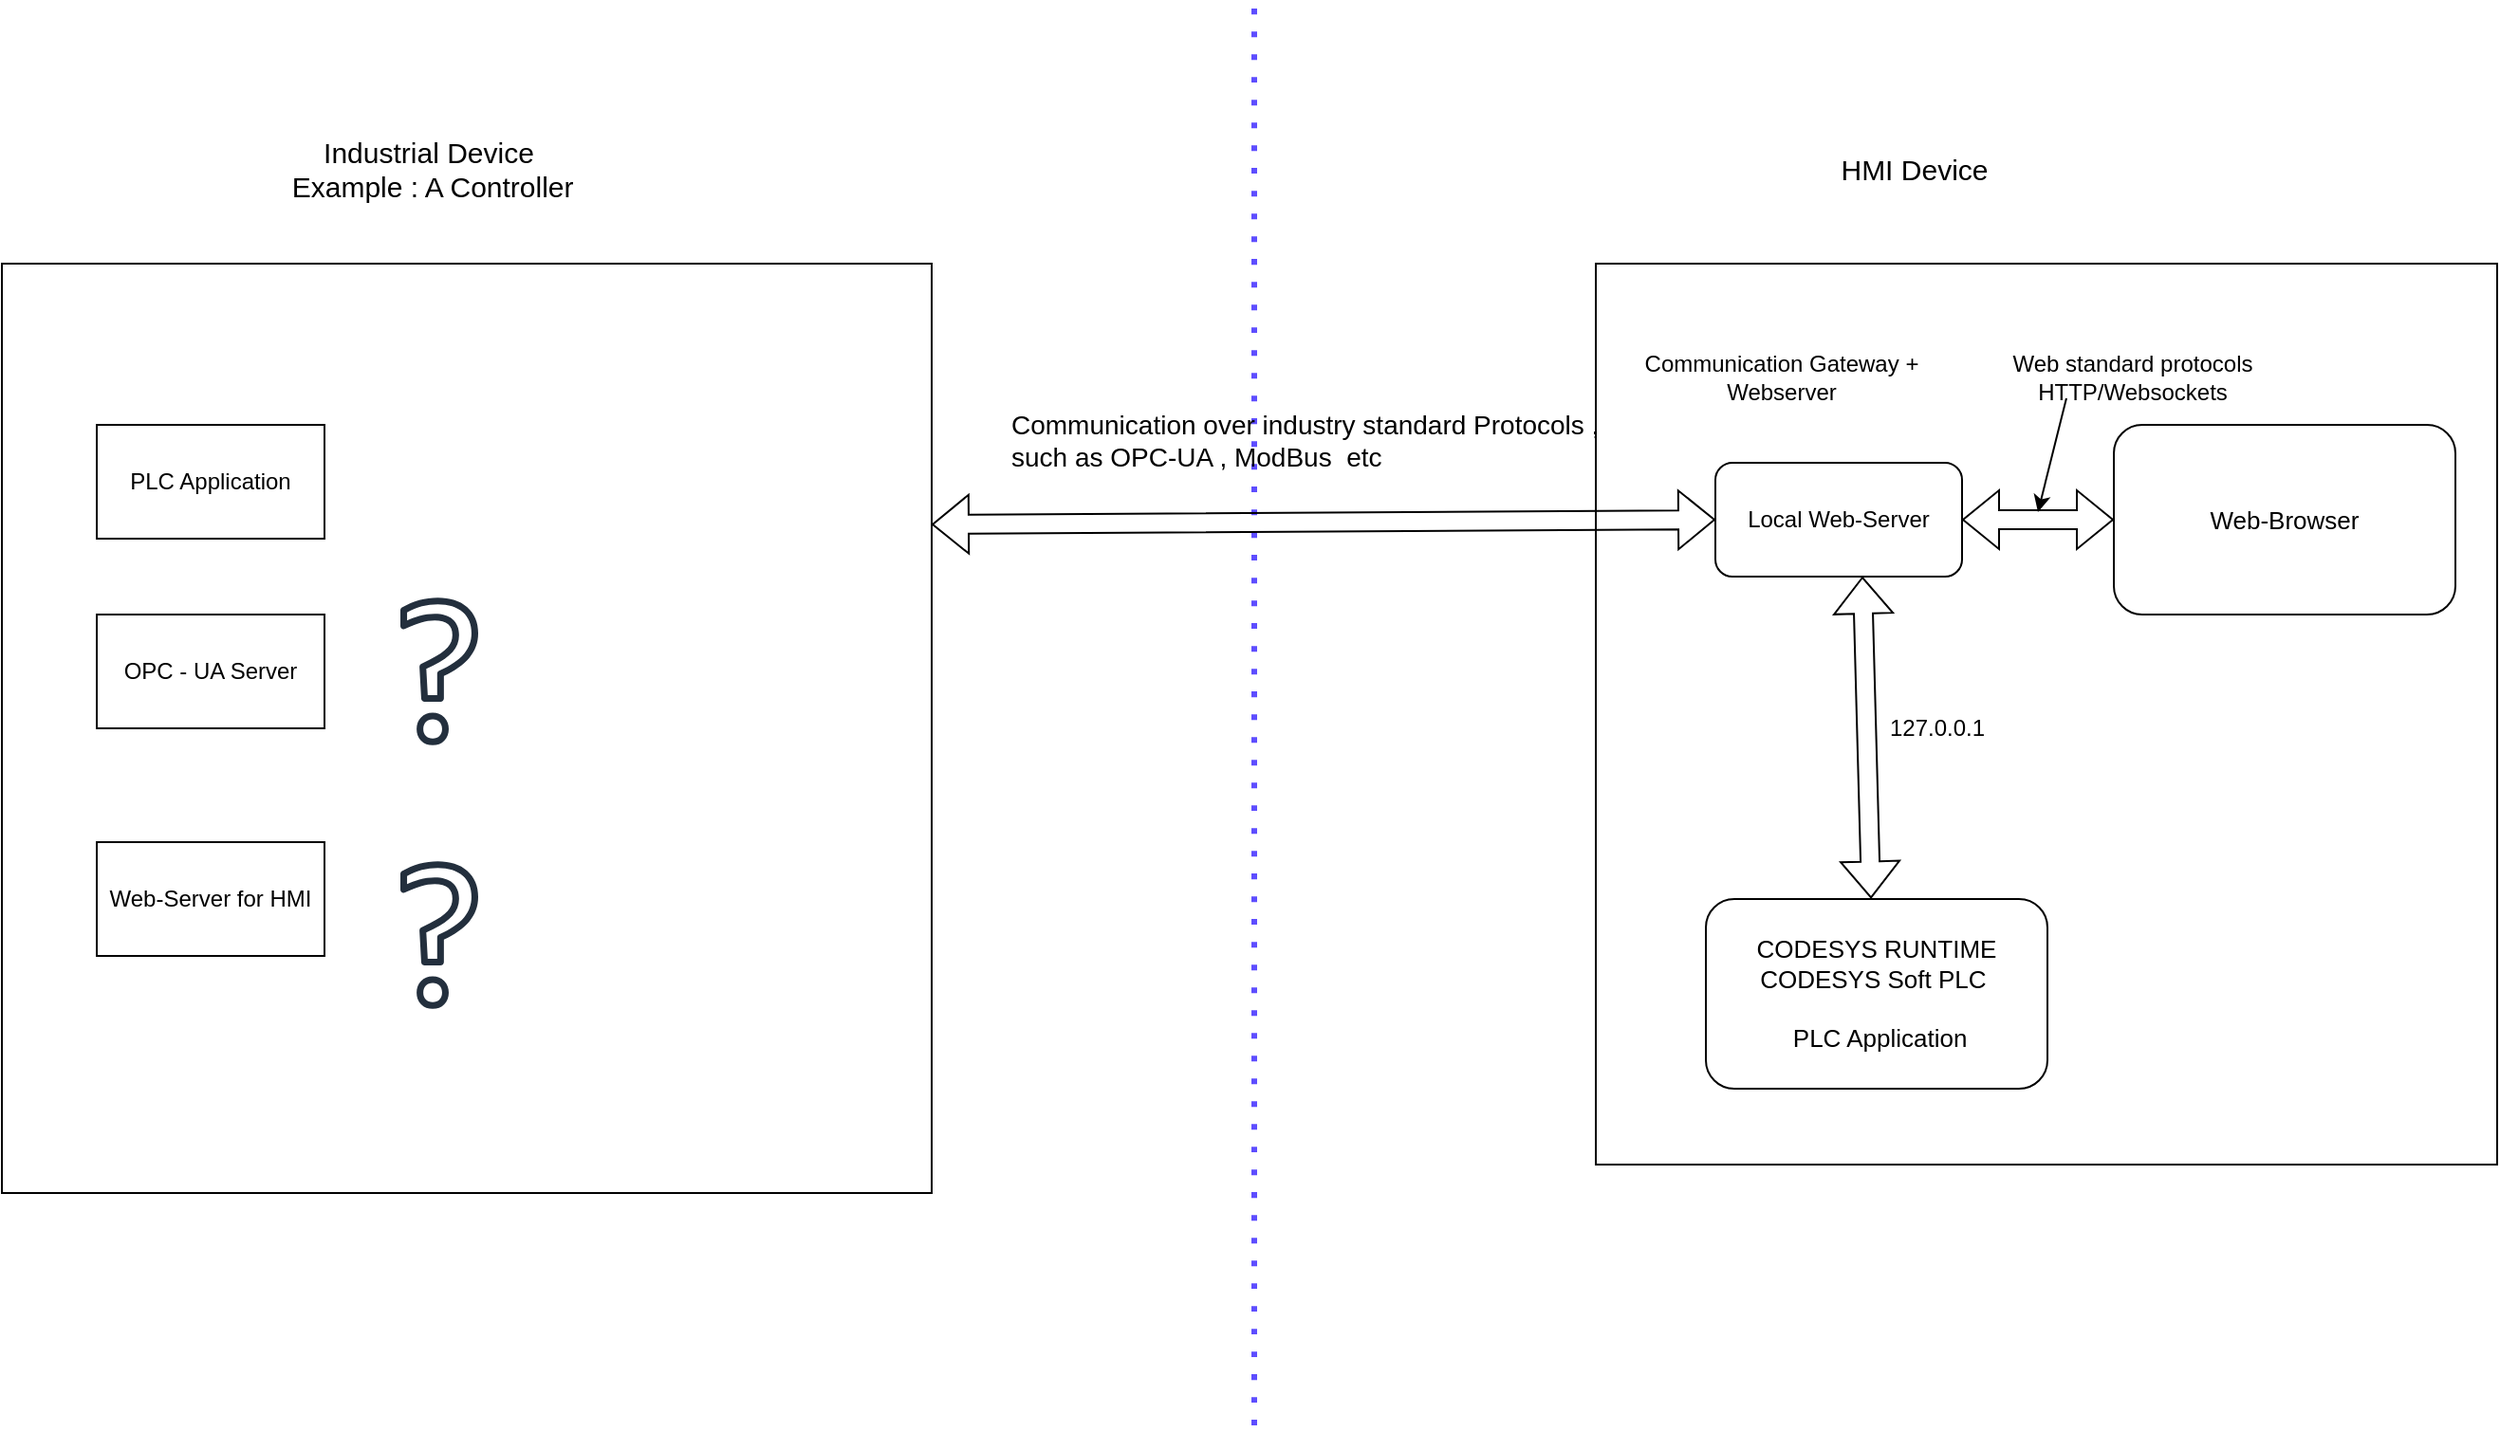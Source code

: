 <mxfile version="24.6.4" type="github">
  <diagram name="Page-1" id="cDvSa5qI897H98x1VeQ1">
    <mxGraphModel dx="1618" dy="772" grid="1" gridSize="10" guides="1" tooltips="1" connect="1" arrows="1" fold="1" page="1" pageScale="1" pageWidth="1600" pageHeight="900" math="0" shadow="0">
      <root>
        <mxCell id="0" />
        <mxCell id="1" parent="0" />
        <mxCell id="njM5MaGN8vfAD32rbpEJ-2" value="" style="endArrow=none;dashed=1;html=1;dashPattern=1 3;strokeWidth=3;rounded=0;curved=1;strokeColor=#5E4DFF;startSize=0;endSize=18;" edge="1" parent="1">
          <mxGeometry width="50" height="50" relative="1" as="geometry">
            <mxPoint x="720" y="787.5" as="sourcePoint" />
            <mxPoint x="720" y="37.5" as="targetPoint" />
          </mxGeometry>
        </mxCell>
        <mxCell id="njM5MaGN8vfAD32rbpEJ-4" value="" style="whiteSpace=wrap;html=1;aspect=fixed;" vertex="1" parent="1">
          <mxGeometry x="900" y="175" width="475" height="475" as="geometry" />
        </mxCell>
        <mxCell id="njM5MaGN8vfAD32rbpEJ-5" value="HMI Device" style="text;html=1;align=center;verticalAlign=middle;whiteSpace=wrap;rounded=0;fontSize=15;" vertex="1" parent="1">
          <mxGeometry x="1003" y="110" width="130" height="30" as="geometry" />
        </mxCell>
        <mxCell id="njM5MaGN8vfAD32rbpEJ-6" value="" style="whiteSpace=wrap;html=1;aspect=fixed;" vertex="1" parent="1">
          <mxGeometry x="60" y="175" width="490" height="490" as="geometry" />
        </mxCell>
        <mxCell id="njM5MaGN8vfAD32rbpEJ-7" value="Industrial Device&lt;div&gt;&amp;nbsp;Example : A Controller&lt;/div&gt;" style="text;html=1;align=center;verticalAlign=middle;whiteSpace=wrap;rounded=0;fontSize=15;" vertex="1" parent="1">
          <mxGeometry x="120" y="110" width="330" height="30" as="geometry" />
        </mxCell>
        <mxCell id="njM5MaGN8vfAD32rbpEJ-8" value="" style="shape=flexArrow;endArrow=classic;startArrow=classic;html=1;rounded=0;exitX=1;exitY=0.25;exitDx=0;exitDy=0;entryX=0;entryY=0.25;entryDx=0;entryDy=0;" edge="1" parent="1">
          <mxGeometry width="100" height="100" relative="1" as="geometry">
            <mxPoint x="550" y="312.5" as="sourcePoint" />
            <mxPoint x="963" y="310" as="targetPoint" />
          </mxGeometry>
        </mxCell>
        <mxCell id="njM5MaGN8vfAD32rbpEJ-9" value="Communication over industry standard Protocols , such as OPC-UA , ModBus&amp;nbsp; etc" style="text;html=1;align=left;verticalAlign=top;whiteSpace=wrap;rounded=0;fontSize=14;" vertex="1" parent="1">
          <mxGeometry x="590" y="245" width="320" height="50" as="geometry" />
        </mxCell>
        <mxCell id="njM5MaGN8vfAD32rbpEJ-10" value="PLC Application" style="rounded=0;whiteSpace=wrap;html=1;" vertex="1" parent="1">
          <mxGeometry x="110" y="260" width="120" height="60" as="geometry" />
        </mxCell>
        <mxCell id="njM5MaGN8vfAD32rbpEJ-11" value="OPC - UA Server" style="rounded=0;whiteSpace=wrap;html=1;" vertex="1" parent="1">
          <mxGeometry x="110" y="360" width="120" height="60" as="geometry" />
        </mxCell>
        <mxCell id="njM5MaGN8vfAD32rbpEJ-12" value="Web-Server for HMI" style="rounded=0;whiteSpace=wrap;html=1;" vertex="1" parent="1">
          <mxGeometry x="110" y="480" width="120" height="60" as="geometry" />
        </mxCell>
        <mxCell id="njM5MaGN8vfAD32rbpEJ-13" value="Local Web-Server" style="rounded=1;whiteSpace=wrap;html=1;" vertex="1" parent="1">
          <mxGeometry x="963" y="280" width="130" height="60" as="geometry" />
        </mxCell>
        <mxCell id="njM5MaGN8vfAD32rbpEJ-14" value="Web-Browser" style="rounded=1;whiteSpace=wrap;html=1;fontSize=13;" vertex="1" parent="1">
          <mxGeometry x="1173" y="260" width="180" height="100" as="geometry" />
        </mxCell>
        <mxCell id="njM5MaGN8vfAD32rbpEJ-15" value="CODESYS RUNTIME CODESYS Soft PLC&amp;nbsp;&lt;div&gt;&lt;br&gt;&lt;div&gt;&amp;nbsp;PLC Application&lt;/div&gt;&lt;/div&gt;" style="rounded=1;whiteSpace=wrap;html=1;fontSize=13;" vertex="1" parent="1">
          <mxGeometry x="958" y="510" width="180" height="100" as="geometry" />
        </mxCell>
        <mxCell id="njM5MaGN8vfAD32rbpEJ-16" value="" style="sketch=0;outlineConnect=0;fontColor=#232F3E;gradientColor=none;fillColor=#232F3D;strokeColor=none;dashed=0;verticalLabelPosition=bottom;verticalAlign=top;align=center;html=1;fontSize=12;fontStyle=0;aspect=fixed;pointerEvents=1;shape=mxgraph.aws4.question;" vertex="1" parent="1">
          <mxGeometry x="270" y="490" width="41" height="78" as="geometry" />
        </mxCell>
        <mxCell id="njM5MaGN8vfAD32rbpEJ-17" value="" style="sketch=0;outlineConnect=0;fontColor=#232F3E;gradientColor=none;fillColor=#232F3D;strokeColor=none;dashed=0;verticalLabelPosition=bottom;verticalAlign=top;align=center;html=1;fontSize=12;fontStyle=0;aspect=fixed;pointerEvents=1;shape=mxgraph.aws4.question;" vertex="1" parent="1">
          <mxGeometry x="270" y="351" width="41" height="78" as="geometry" />
        </mxCell>
        <mxCell id="njM5MaGN8vfAD32rbpEJ-18" value="" style="shape=flexArrow;endArrow=classic;startArrow=classic;html=1;rounded=0;exitX=1;exitY=0.5;exitDx=0;exitDy=0;entryX=0;entryY=0.5;entryDx=0;entryDy=0;" edge="1" parent="1" source="njM5MaGN8vfAD32rbpEJ-13" target="njM5MaGN8vfAD32rbpEJ-14">
          <mxGeometry width="100" height="100" relative="1" as="geometry">
            <mxPoint x="1063" y="390" as="sourcePoint" />
            <mxPoint x="1163" y="290" as="targetPoint" />
          </mxGeometry>
        </mxCell>
        <mxCell id="njM5MaGN8vfAD32rbpEJ-19" value="" style="shape=flexArrow;endArrow=classic;startArrow=classic;html=1;rounded=0;entryX=0.75;entryY=1;entryDx=0;entryDy=0;exitX=0.567;exitY=-0.003;exitDx=0;exitDy=0;exitPerimeter=0;" edge="1" parent="1">
          <mxGeometry width="100" height="100" relative="1" as="geometry">
            <mxPoint x="1045.06" y="509.7" as="sourcePoint" />
            <mxPoint x="1040.5" y="340" as="targetPoint" />
          </mxGeometry>
        </mxCell>
        <mxCell id="njM5MaGN8vfAD32rbpEJ-20" value="Web standard protocols HTTP/Websockets" style="text;html=1;align=center;verticalAlign=middle;whiteSpace=wrap;rounded=0;" vertex="1" parent="1">
          <mxGeometry x="1113" y="220" width="140" height="30" as="geometry" />
        </mxCell>
        <mxCell id="njM5MaGN8vfAD32rbpEJ-21" value="" style="endArrow=classic;html=1;rounded=0;exitX=0.25;exitY=1;exitDx=0;exitDy=0;" edge="1" parent="1">
          <mxGeometry width="50" height="50" relative="1" as="geometry">
            <mxPoint x="1148" y="246" as="sourcePoint" />
            <mxPoint x="1133" y="306" as="targetPoint" />
          </mxGeometry>
        </mxCell>
        <mxCell id="njM5MaGN8vfAD32rbpEJ-23" value="Communication Gateway + Webserver" style="text;html=1;align=center;verticalAlign=middle;whiteSpace=wrap;rounded=0;" vertex="1" parent="1">
          <mxGeometry x="913" y="200" width="170" height="70" as="geometry" />
        </mxCell>
        <mxCell id="njM5MaGN8vfAD32rbpEJ-25" value="127.0.0.1" style="text;html=1;align=center;verticalAlign=middle;whiteSpace=wrap;rounded=0;" vertex="1" parent="1">
          <mxGeometry x="1040" y="405" width="80" height="30" as="geometry" />
        </mxCell>
      </root>
    </mxGraphModel>
  </diagram>
</mxfile>
